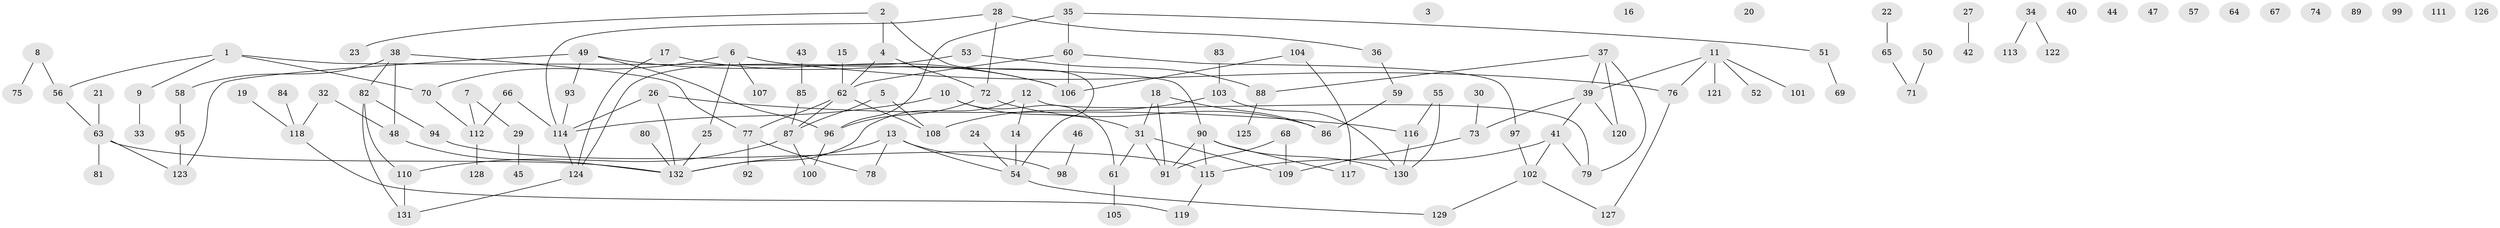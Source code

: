 // coarse degree distribution, {2: 0.2948717948717949, 3: 0.14102564102564102, 4: 0.20512820512820512, 5: 0.0641025641025641, 1: 0.24358974358974358, 9: 0.01282051282051282, 8: 0.01282051282051282, 6: 0.02564102564102564}
// Generated by graph-tools (version 1.1) at 2025/48/03/04/25 22:48:05]
// undirected, 132 vertices, 152 edges
graph export_dot {
  node [color=gray90,style=filled];
  1;
  2;
  3;
  4;
  5;
  6;
  7;
  8;
  9;
  10;
  11;
  12;
  13;
  14;
  15;
  16;
  17;
  18;
  19;
  20;
  21;
  22;
  23;
  24;
  25;
  26;
  27;
  28;
  29;
  30;
  31;
  32;
  33;
  34;
  35;
  36;
  37;
  38;
  39;
  40;
  41;
  42;
  43;
  44;
  45;
  46;
  47;
  48;
  49;
  50;
  51;
  52;
  53;
  54;
  55;
  56;
  57;
  58;
  59;
  60;
  61;
  62;
  63;
  64;
  65;
  66;
  67;
  68;
  69;
  70;
  71;
  72;
  73;
  74;
  75;
  76;
  77;
  78;
  79;
  80;
  81;
  82;
  83;
  84;
  85;
  86;
  87;
  88;
  89;
  90;
  91;
  92;
  93;
  94;
  95;
  96;
  97;
  98;
  99;
  100;
  101;
  102;
  103;
  104;
  105;
  106;
  107;
  108;
  109;
  110;
  111;
  112;
  113;
  114;
  115;
  116;
  117;
  118;
  119;
  120;
  121;
  122;
  123;
  124;
  125;
  126;
  127;
  128;
  129;
  130;
  131;
  132;
  1 -- 9;
  1 -- 56;
  1 -- 70;
  1 -- 90;
  2 -- 4;
  2 -- 23;
  2 -- 54;
  4 -- 62;
  4 -- 72;
  5 -- 87;
  5 -- 108;
  6 -- 25;
  6 -- 70;
  6 -- 76;
  6 -- 107;
  7 -- 29;
  7 -- 112;
  8 -- 56;
  8 -- 75;
  9 -- 33;
  10 -- 31;
  10 -- 61;
  10 -- 114;
  11 -- 39;
  11 -- 52;
  11 -- 76;
  11 -- 101;
  11 -- 121;
  12 -- 14;
  12 -- 79;
  12 -- 132;
  13 -- 54;
  13 -- 78;
  13 -- 98;
  13 -- 132;
  14 -- 54;
  15 -- 62;
  17 -- 106;
  17 -- 124;
  18 -- 31;
  18 -- 86;
  18 -- 91;
  19 -- 118;
  21 -- 63;
  22 -- 65;
  24 -- 54;
  25 -- 132;
  26 -- 114;
  26 -- 116;
  26 -- 132;
  27 -- 42;
  28 -- 36;
  28 -- 72;
  28 -- 114;
  29 -- 45;
  30 -- 73;
  31 -- 61;
  31 -- 91;
  31 -- 109;
  32 -- 48;
  32 -- 118;
  34 -- 113;
  34 -- 122;
  35 -- 51;
  35 -- 60;
  35 -- 96;
  36 -- 59;
  37 -- 39;
  37 -- 79;
  37 -- 88;
  37 -- 120;
  38 -- 48;
  38 -- 58;
  38 -- 77;
  38 -- 82;
  39 -- 41;
  39 -- 73;
  39 -- 120;
  41 -- 79;
  41 -- 102;
  41 -- 115;
  43 -- 85;
  46 -- 98;
  48 -- 132;
  49 -- 93;
  49 -- 96;
  49 -- 106;
  49 -- 123;
  50 -- 71;
  51 -- 69;
  53 -- 88;
  53 -- 124;
  54 -- 129;
  55 -- 116;
  55 -- 130;
  56 -- 63;
  58 -- 95;
  59 -- 86;
  60 -- 62;
  60 -- 97;
  60 -- 106;
  61 -- 105;
  62 -- 77;
  62 -- 87;
  62 -- 108;
  63 -- 81;
  63 -- 123;
  63 -- 132;
  65 -- 71;
  66 -- 112;
  66 -- 114;
  68 -- 91;
  68 -- 109;
  70 -- 112;
  72 -- 86;
  72 -- 96;
  73 -- 109;
  76 -- 127;
  77 -- 78;
  77 -- 92;
  80 -- 132;
  82 -- 94;
  82 -- 110;
  82 -- 131;
  83 -- 103;
  84 -- 118;
  85 -- 87;
  87 -- 100;
  87 -- 110;
  88 -- 125;
  90 -- 91;
  90 -- 115;
  90 -- 117;
  90 -- 130;
  93 -- 114;
  94 -- 115;
  95 -- 123;
  96 -- 100;
  97 -- 102;
  102 -- 127;
  102 -- 129;
  103 -- 108;
  103 -- 130;
  104 -- 106;
  104 -- 117;
  110 -- 131;
  112 -- 128;
  114 -- 124;
  115 -- 119;
  116 -- 130;
  118 -- 119;
  124 -- 131;
}
